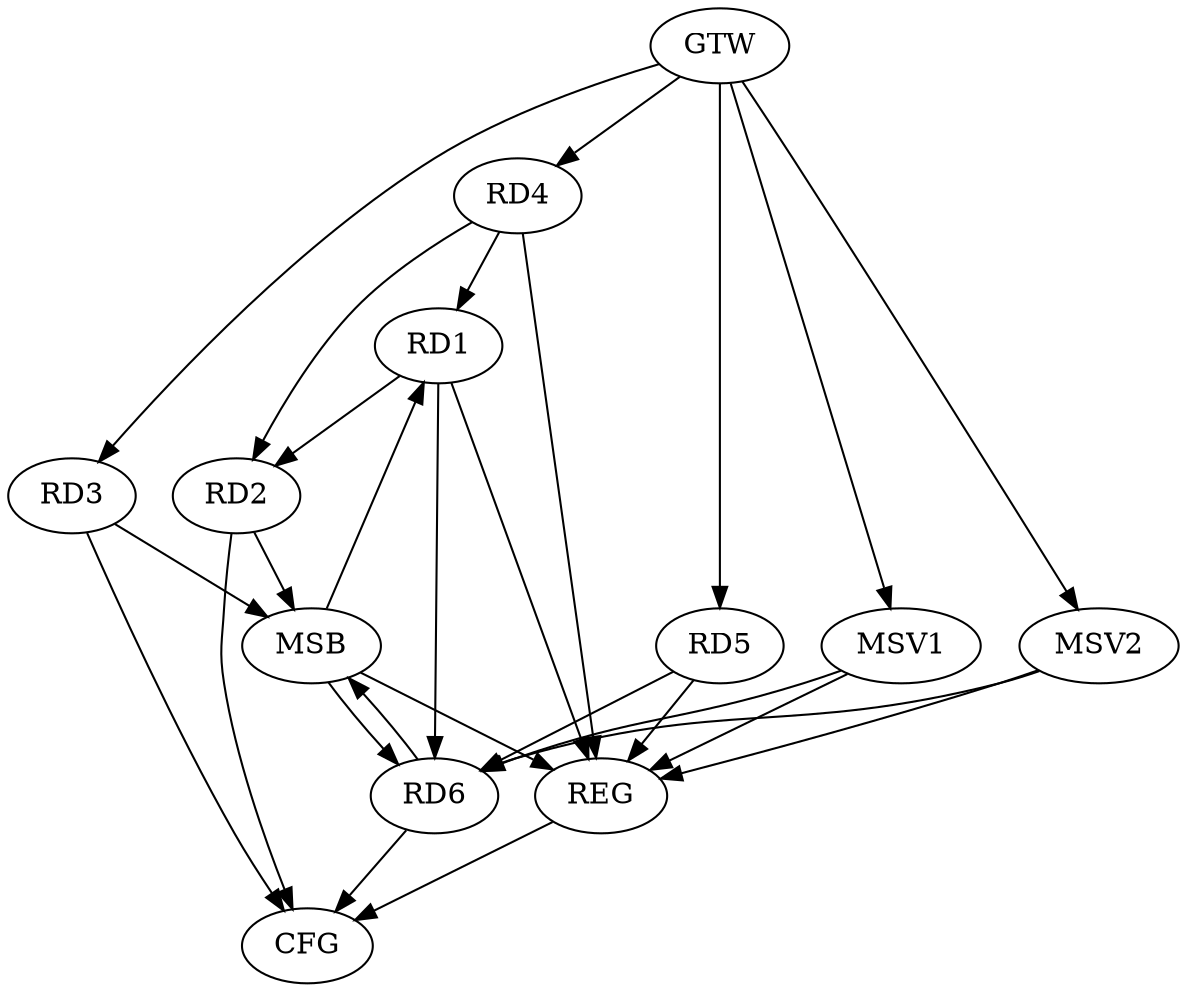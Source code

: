 strict digraph G {
  RD1 [ label="RD1" ];
  RD2 [ label="RD2" ];
  RD3 [ label="RD3" ];
  RD4 [ label="RD4" ];
  RD5 [ label="RD5" ];
  RD6 [ label="RD6" ];
  GTW [ label="GTW" ];
  REG [ label="REG" ];
  MSB [ label="MSB" ];
  CFG [ label="CFG" ];
  MSV1 [ label="MSV1" ];
  MSV2 [ label="MSV2" ];
  RD1 -> RD2;
  RD4 -> RD1;
  RD1 -> RD6;
  RD4 -> RD2;
  RD5 -> RD6;
  GTW -> RD3;
  GTW -> RD4;
  GTW -> RD5;
  RD1 -> REG;
  RD4 -> REG;
  RD5 -> REG;
  RD2 -> MSB;
  MSB -> REG;
  RD3 -> MSB;
  MSB -> RD6;
  RD6 -> MSB;
  MSB -> RD1;
  RD2 -> CFG;
  RD6 -> CFG;
  RD3 -> CFG;
  REG -> CFG;
  MSV1 -> RD6;
  GTW -> MSV1;
  MSV1 -> REG;
  MSV2 -> RD6;
  GTW -> MSV2;
  MSV2 -> REG;
}

